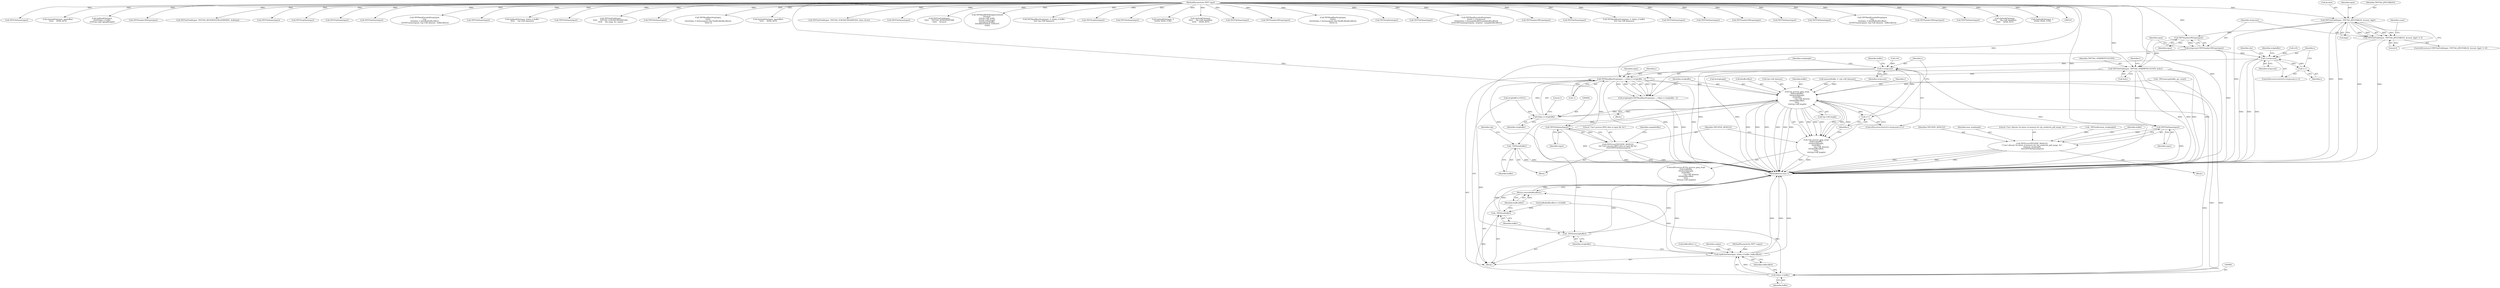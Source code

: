 digraph "0_libtiff_83a4b92815ea04969d494416eaae3d4c6b338e4a#diff-c8b4b355f9b5c06d585b23138e1c185f_4@pointer" {
"1000845" [label="(Call,TIFFGetField(input, TIFFTAG_JPEGTABLES, &count, &jpt))"];
"1000105" [label="(MethodParameterIn,TIFF* input)"];
"1000844" [label="(Call,TIFFGetField(input, TIFFTAG_JPEGTABLES, &count, &jpt) != 0)"];
"1000870" [label="(Call,TIFFNumberOfStrips(input))"];
"1000868" [label="(Call,stripcount=TIFFNumberOfStrips(input))"];
"1000881" [label="(Call,i<stripcount)"];
"1000884" [label="(Call,i++)"];
"1000928" [label="(Call,i<stripcount)"];
"1000936" [label="(Call,TIFFReadRawStrip(input, i, (tdata_t) stripbuffer, -1))"];
"1000934" [label="(Call,striplength=TIFFReadRawStrip(input, i, (tdata_t) stripbuffer, -1))"];
"1000946" [label="(Call,t2p_process_jpeg_strip(\n \t\t\t\t\tstripbuffer, \n \t\t\t\t\t&striplength, \n\t\t\t\t\tbuffer,\n                    t2p->tiff_datasize,\n \t\t\t\t\t&bufferoffset, \n \t\t\t\t\ti, \n \t\t\t\t\tt2p->tiff_length))"];
"1000931" [label="(Call,i++)"];
"1000939" [label="(Call,(tdata_t) stripbuffer)"];
"1000945" [label="(Call,!t2p_process_jpeg_strip(\n \t\t\t\t\tstripbuffer, \n \t\t\t\t\t&striplength, \n\t\t\t\t\tbuffer,\n                    t2p->tiff_datasize,\n \t\t\t\t\t&bufferoffset, \n \t\t\t\t\ti, \n \t\t\t\t\tt2p->tiff_length))"];
"1000968" [label="(Call,_TIFFfree(buffer))"];
"1000991" [label="(Call,(tdata_t) buffer)"];
"1000989" [label="(Call,t2pWriteFile(output, (tdata_t) buffer, bufferoffset))"];
"1000999" [label="(Return,return(bufferoffset);)"];
"1000997" [label="(Call,_TIFFfree(buffer))"];
"1000995" [label="(Call,_TIFFfree(stripbuffer))"];
"1000964" [label="(Call,TIFFFileName(input))"];
"1000961" [label="(Call,TIFFError(TIFF2PDF_MODULE, \n\t\t\t\t\"Can't process JPEG data in input file %s\", \n\t\t\t\t\t\t\tTIFFFileName(input)))"];
"1000872" [label="(Call,TIFFGetField(input, TIFFTAG_STRIPBYTECOUNTS, &sbc))"];
"1000913" [label="(Call,TIFFFileName(input))"];
"1000909" [label="(Call,TIFFError(TIFF2PDF_MODULE, \n\t\"Can't allocate %u bytes of memory for t2p_readwrite_pdf_image, %s\", \n\t\t\t\t\tmax_striplength, \n\t\t\t\t\tTIFFFileName(input)))"];
"1000868" [label="(Call,stripcount=TIFFNumberOfStrips(input))"];
"1000960" [label="(Block,)"];
"1000890" [label="(Identifier,sbc)"];
"1000939" [label="(Call,(tdata_t) stripbuffer)"];
"1000845" [label="(Call,TIFFGetField(input, TIFFTAG_JPEGTABLES, &count, &jpt))"];
"1001159" [label="(Call,TIFFFileName(input))"];
"1000913" [label="(Call,TIFFFileName(input))"];
"1000909" [label="(Call,TIFFError(TIFF2PDF_MODULE, \n\t\"Can't allocate %u bytes of memory for t2p_readwrite_pdf_image, %s\", \n\t\t\t\t\tmax_striplength, \n\t\t\t\t\tTIFFFileName(input)))"];
"1000477" [label="(Call,t2pSeekFile(input, inputoffset,\n\t\t\t\t\t\t     SEEK_SET))"];
"1000464" [label="(Call,t2pReadFile(input,\n\t\t\t\t\t\t(tdata_t) buffer,\n\t\t\t\t\t\tt2p->pdf_ojpegiflength))"];
"1000848" [label="(Call,&count)"];
"1000873" [label="(Identifier,input)"];
"1000884" [label="(Call,i++)"];
"1000946" [label="(Call,t2p_process_jpeg_strip(\n \t\t\t\t\tstripbuffer, \n \t\t\t\t\t&striplength, \n\t\t\t\t\tbuffer,\n                    t2p->tiff_datasize,\n \t\t\t\t\t&bufferoffset, \n \t\t\t\t\ti, \n \t\t\t\t\tt2p->tiff_length))"];
"1000908" [label="(Block,)"];
"1000994" [label="(Identifier,bufferoffset)"];
"1000694" [label="(Call,TIFFNumberOfStrips(input))"];
"1000957" [label="(Call,t2p->tiff_length)"];
"1000956" [label="(Identifier,i)"];
"1000943" [label="(Literal,1)"];
"1000899" [label="(Identifier,stripbuffer)"];
"1000928" [label="(Call,i<stripcount)"];
"1000852" [label="(Literal,0)"];
"1001719" [label="(Call,TIFFGetField(input, TIFFTAG_REFERENCEBLACKWHITE, &xfloatp))"];
"1000945" [label="(Call,!t2p_process_jpeg_strip(\n \t\t\t\t\tstripbuffer, \n \t\t\t\t\t&striplength, \n\t\t\t\t\tbuffer,\n                    t2p->tiff_datasize,\n \t\t\t\t\t&bufferoffset, \n \t\t\t\t\ti, \n \t\t\t\t\tt2p->tiff_length))"];
"1000912" [label="(Identifier,max_striplength)"];
"1000948" [label="(Call,&striplength)"];
"1000986" [label="(Call,bufferoffset++)"];
"1000871" [label="(Identifier,input)"];
"1001093" [label="(Call,TIFFFileName(input))"];
"1000846" [label="(Identifier,input)"];
"1000882" [label="(Identifier,i)"];
"1000954" [label="(Call,&bufferoffset)"];
"1000968" [label="(Call,_TIFFfree(buffer))"];
"1001118" [label="(Call,TIFFStripSize(input))"];
"1000911" [label="(Literal,\"Can't allocate %u bytes of memory for t2p_readwrite_pdf_image, %s\")"];
"1000965" [label="(Identifier,input)"];
"1000902" [label="(Call,_TIFFmalloc(max_striplength))"];
"1000934" [label="(Call,striplength=TIFFReadRawStrip(input, i, (tdata_t) stripbuffer, -1))"];
"1001263" [label="(Call,TIFFFileName(input))"];
"1000634" [label="(Call,TIFFFileName(input))"];
"1000995" [label="(Call,_TIFFfree(stripbuffer))"];
"1000883" [label="(Identifier,stripcount)"];
"1001067" [label="(Call,TIFFReadEncodedStrip(input, \n\t\t\t\ti, \n\t\t\t\t(tdata_t) &buffer[bufferoffset], \n\t\t\t\tTIFFmin(stripsize, t2p->tiff_datasize - bufferoffset)))"];
"1000962" [label="(Identifier,TIFF2PDF_MODULE)"];
"1000996" [label="(Identifier,stripbuffer)"];
"1001566" [label="(Call,TIFFFileName(input))"];
"1000914" [label="(Identifier,input)"];
"1000422" [label="(Call,t2pReadFile(input, (tdata_t) buffer,\n\t\t\t\t\t\t     t2p->tiff_datasize))"];
"1000983" [label="(Call,buffer[bufferoffset++]=0xd9)"];
"1000961" [label="(Call,TIFFError(TIFF2PDF_MODULE, \n\t\t\t\t\"Can't process JPEG data in input file %s\", \n\t\t\t\t\t\t\tTIFFFileName(input)))"];
"1000874" [label="(Identifier,TIFFTAG_STRIPBYTECOUNTS)"];
"1000878" [label="(Call,i=0)"];
"1001000" [label="(Identifier,bufferoffset)"];
"1000998" [label="(Identifier,buffer)"];
"1000231" [label="(Call,TIFFFileName(input))"];
"1000481" [label="(Call,TIFFGetField(input,\n\t\t\t\t\t\t     TIFFTAG_YCBCRSUBSAMPLING,\n\t\t\t\t\t\t     &h_samp, &v_samp))"];
"1001424" [label="(Call,TIFFFileName(input))"];
"1000990" [label="(Identifier,output)"];
"1000964" [label="(Call,TIFFFileName(input))"];
"1000951" [label="(Call,t2p->tiff_datasize)"];
"1000972" [label="(Identifier,t2p)"];
"1000869" [label="(Identifier,stripcount)"];
"1000881" [label="(Call,i<stripcount)"];
"1000731" [label="(Call,TIFFReadRawStrip(input, \n\t\t\t\t\t\ti, \n\t\t\t\t\t\t(tdata_t) &(((unsigned char*)buffer)[bufferoffset]), \n\t\t\t\t\t\t-1))"];
"1000430" [label="(Call,t2pSeekFile(input, inputoffset,\n\t\t\t\t\t\t     SEEK_SET))"];
"1001945" [label="(MethodReturn,tsize_t)"];
"1000947" [label="(Identifier,stripbuffer)"];
"1000105" [label="(MethodParameterIn,TIFF* input)"];
"1001694" [label="(Call,TIFFGetField(input, TIFFTAG_YCBCRSUBSAMPLING, &hor, &ver))"];
"1000932" [label="(Identifier,i)"];
"1000664" [label="(Call,TIFFFileName(input))"];
"1000529" [label="(Call,TIFFGetField(input,\n\t\t\t\t\t\t     TIFFTAG_ROWSPERSTRIP,\n\t\t\t\t\t\t     &rows))"];
"1000967" [label="(Identifier,samplebuffer)"];
"1000859" [label="(Call,_TIFFmemcpy(buffer, jpt, count))"];
"1000856" [label="(Identifier,count)"];
"1000969" [label="(Identifier,buffer)"];
"1000950" [label="(Identifier,buffer)"];
"1000106" [label="(MethodParameterIn,TIFF* output)"];
"1001549" [label="(Call,TIFFReadRGBAImageOriented(\n\t\t\t\tinput, \n\t\t\t\tt2p->tiff_width, \n\t\t\t\tt2p->tiff_length, \n\t\t\t\t(uint32*)buffer, \n\t\t\t\tORIENTATION_TOPLEFT,\n\t\t\t\t0))"];
"1000877" [label="(ControlStructure,for(i=0;i<stripcount;i++))"];
"1000240" [label="(Call,TIFFReadRawStrip(input, 0, (tdata_t) buffer,\n\t\t\t\t\t t2p->tiff_datasize))"];
"1000929" [label="(Identifier,i)"];
"1000847" [label="(Identifier,TIFFTAG_JPEGTABLES)"];
"1000916" [label="(Identifier,buffer)"];
"1001049" [label="(Call,TIFFStripSize(input))"];
"1000991" [label="(Call,(tdata_t) buffer)"];
"1000997" [label="(Call,_TIFFfree(buffer))"];
"1001531" [label="(Call,TIFFFileName(input))"];
"1000942" [label="(Call,-1)"];
"1000944" [label="(ControlStructure,if(!t2p_process_jpeg_strip(\n \t\t\t\t\tstripbuffer, \n \t\t\t\t\t&striplength, \n\t\t\t\t\tbuffer,\n                    t2p->tiff_datasize,\n \t\t\t\t\t&bufferoffset, \n \t\t\t\t\ti, \n \t\t\t\t\tt2p->tiff_length)))"];
"1000872" [label="(Call,TIFFGetField(input, TIFFTAG_STRIPBYTECOUNTS, &sbc))"];
"1000905" [label="(Call,stripbuffer==NULL)"];
"1000979" [label="(Identifier,buffer)"];
"1000885" [label="(Identifier,i)"];
"1000935" [label="(Identifier,striplength)"];
"1000993" [label="(Identifier,buffer)"];
"1000963" [label="(Literal,\"Can't process JPEG data in input file %s\")"];
"1000844" [label="(Call,TIFFGetField(input, TIFFTAG_JPEGTABLES, &count, &jpt) != 0)"];
"1000937" [label="(Identifier,input)"];
"1000452" [label="(Call,t2pSeekFile(input, 0,\n\t\t\t\t\t\t\t\t SEEK_CUR))"];
"1000837" [label="(Call,memset(buffer, 0, t2p->tiff_datasize))"];
"1000456" [label="(Call,t2pSeekFile(input,\n\t\t\t\t\t\t     t2p->tiff_dataoffset,\n\t\t\t\t\t\t     SEEK_SET))"];
"1000828" [label="(Call,TIFFFileName(input))"];
"1000933" [label="(Block,)"];
"1000563" [label="(Call,TIFFNumberOfStrips(input))"];
"1000930" [label="(Identifier,stripcount)"];
"1000850" [label="(Call,&jpt)"];
"1000600" [label="(Call,TIFFReadRawStrip(input, \n\t\t\t\t\t\t\ti, \n\t\t\t\t\t\t\t(tdata_t) &(((unsigned char*)buffer)[bufferoffset]), \n\t\t\t\t\t\t\t-1))"];
"1001329" [label="(Call,TIFFStripSize(input))"];
"1000989" [label="(Call,t2pWriteFile(output, (tdata_t) buffer, bufferoffset))"];
"1000931" [label="(Call,i++)"];
"1000303" [label="(Call,TIFFFileName(input))"];
"1000925" [label="(Call,i=0)"];
"1000843" [label="(ControlStructure,if (TIFFGetField(input, TIFFTAG_JPEGTABLES, &count, &jpt) != 0))"];
"1000938" [label="(Identifier,i)"];
"1001231" [label="(Call,TIFFReadEncodedStrip(input, \n\t\t\t\t\t\t\ti + j*stripcount, \n\t\t\t\t\t\t\t(tdata_t) &(samplebuffer[samplebufferoffset]), \n\t\t\t\t\t\t\tTIFFmin(sepstripsize, stripsize - samplebufferoffset)))"];
"1000999" [label="(Return,return(bufferoffset);)"];
"1001122" [label="(Call,TIFFNumberOfStrips(input))"];
"1000802" [label="(Block,)"];
"1000388" [label="(Call,TIFFFileName(input))"];
"1000910" [label="(Identifier,TIFF2PDF_MODULE)"];
"1000318" [label="(Call,TIFFReadRawStrip(input, 0, (tdata_t) buffer,\n\t\t\t\t\t t2p->tiff_datasize))"];
"1001373" [label="(Call,TIFFFileName(input))"];
"1000936" [label="(Call,TIFFReadRawStrip(input, i, (tdata_t) stripbuffer, -1))"];
"1001032" [label="(Call,TIFFFileName(input))"];
"1001333" [label="(Call,TIFFNumberOfStrips(input))"];
"1001741" [label="(Call,TIFFFileName(input))"];
"1001312" [label="(Call,TIFFFileName(input))"];
"1001347" [label="(Call,TIFFReadEncodedStrip(input, \n\t\t\t\ti, \n\t\t\t\t(tdata_t) &buffer[bufferoffset], \n\t\t\t\tTIFFmin(stripsize, t2p->tiff_datasize - bufferoffset)))"];
"1000924" [label="(ControlStructure,for(i=0;i<stripcount;i++))"];
"1000941" [label="(Identifier,stripbuffer)"];
"1001053" [label="(Call,TIFFNumberOfStrips(input))"];
"1000875" [label="(Call,&sbc)"];
"1001193" [label="(Call,TIFFFileName(input))"];
"1000416" [label="(Call,t2pSeekFile(input,\n\t\t\t\t\t\t     t2p->tiff_dataoffset,\n\t\t\t\t\t\t     SEEK_SET))"];
"1000412" [label="(Call,t2pSeekFile(input, 0,\n\t\t\t\t\t\t\t\t SEEK_CUR))"];
"1000879" [label="(Identifier,i)"];
"1000870" [label="(Call,TIFFNumberOfStrips(input))"];
"1000845" -> "1000844"  [label="AST: "];
"1000845" -> "1000850"  [label="CFG: "];
"1000846" -> "1000845"  [label="AST: "];
"1000847" -> "1000845"  [label="AST: "];
"1000848" -> "1000845"  [label="AST: "];
"1000850" -> "1000845"  [label="AST: "];
"1000852" -> "1000845"  [label="CFG: "];
"1000845" -> "1001945"  [label="DDG: "];
"1000845" -> "1001945"  [label="DDG: "];
"1000845" -> "1001945"  [label="DDG: "];
"1000845" -> "1000844"  [label="DDG: "];
"1000845" -> "1000844"  [label="DDG: "];
"1000845" -> "1000844"  [label="DDG: "];
"1000845" -> "1000844"  [label="DDG: "];
"1000105" -> "1000845"  [label="DDG: "];
"1000845" -> "1000870"  [label="DDG: "];
"1000105" -> "1000103"  [label="AST: "];
"1000105" -> "1001945"  [label="DDG: "];
"1000105" -> "1000231"  [label="DDG: "];
"1000105" -> "1000240"  [label="DDG: "];
"1000105" -> "1000303"  [label="DDG: "];
"1000105" -> "1000318"  [label="DDG: "];
"1000105" -> "1000388"  [label="DDG: "];
"1000105" -> "1000412"  [label="DDG: "];
"1000105" -> "1000416"  [label="DDG: "];
"1000105" -> "1000422"  [label="DDG: "];
"1000105" -> "1000430"  [label="DDG: "];
"1000105" -> "1000452"  [label="DDG: "];
"1000105" -> "1000456"  [label="DDG: "];
"1000105" -> "1000464"  [label="DDG: "];
"1000105" -> "1000477"  [label="DDG: "];
"1000105" -> "1000481"  [label="DDG: "];
"1000105" -> "1000529"  [label="DDG: "];
"1000105" -> "1000563"  [label="DDG: "];
"1000105" -> "1000600"  [label="DDG: "];
"1000105" -> "1000634"  [label="DDG: "];
"1000105" -> "1000664"  [label="DDG: "];
"1000105" -> "1000694"  [label="DDG: "];
"1000105" -> "1000731"  [label="DDG: "];
"1000105" -> "1000828"  [label="DDG: "];
"1000105" -> "1000870"  [label="DDG: "];
"1000105" -> "1000872"  [label="DDG: "];
"1000105" -> "1000913"  [label="DDG: "];
"1000105" -> "1000936"  [label="DDG: "];
"1000105" -> "1000964"  [label="DDG: "];
"1000105" -> "1001032"  [label="DDG: "];
"1000105" -> "1001049"  [label="DDG: "];
"1000105" -> "1001053"  [label="DDG: "];
"1000105" -> "1001067"  [label="DDG: "];
"1000105" -> "1001093"  [label="DDG: "];
"1000105" -> "1001118"  [label="DDG: "];
"1000105" -> "1001122"  [label="DDG: "];
"1000105" -> "1001159"  [label="DDG: "];
"1000105" -> "1001193"  [label="DDG: "];
"1000105" -> "1001231"  [label="DDG: "];
"1000105" -> "1001263"  [label="DDG: "];
"1000105" -> "1001312"  [label="DDG: "];
"1000105" -> "1001329"  [label="DDG: "];
"1000105" -> "1001333"  [label="DDG: "];
"1000105" -> "1001347"  [label="DDG: "];
"1000105" -> "1001373"  [label="DDG: "];
"1000105" -> "1001424"  [label="DDG: "];
"1000105" -> "1001531"  [label="DDG: "];
"1000105" -> "1001549"  [label="DDG: "];
"1000105" -> "1001566"  [label="DDG: "];
"1000105" -> "1001694"  [label="DDG: "];
"1000105" -> "1001719"  [label="DDG: "];
"1000105" -> "1001741"  [label="DDG: "];
"1000844" -> "1000843"  [label="AST: "];
"1000844" -> "1000852"  [label="CFG: "];
"1000852" -> "1000844"  [label="AST: "];
"1000856" -> "1000844"  [label="CFG: "];
"1000869" -> "1000844"  [label="CFG: "];
"1000844" -> "1001945"  [label="DDG: "];
"1000844" -> "1001945"  [label="DDG: "];
"1000870" -> "1000868"  [label="AST: "];
"1000870" -> "1000871"  [label="CFG: "];
"1000871" -> "1000870"  [label="AST: "];
"1000868" -> "1000870"  [label="CFG: "];
"1000870" -> "1000868"  [label="DDG: "];
"1000870" -> "1000872"  [label="DDG: "];
"1000868" -> "1000802"  [label="AST: "];
"1000869" -> "1000868"  [label="AST: "];
"1000873" -> "1000868"  [label="CFG: "];
"1000868" -> "1001945"  [label="DDG: "];
"1000868" -> "1000881"  [label="DDG: "];
"1000881" -> "1000877"  [label="AST: "];
"1000881" -> "1000883"  [label="CFG: "];
"1000882" -> "1000881"  [label="AST: "];
"1000883" -> "1000881"  [label="AST: "];
"1000890" -> "1000881"  [label="CFG: "];
"1000899" -> "1000881"  [label="CFG: "];
"1000881" -> "1001945"  [label="DDG: "];
"1000881" -> "1001945"  [label="DDG: "];
"1000881" -> "1001945"  [label="DDG: "];
"1000884" -> "1000881"  [label="DDG: "];
"1000878" -> "1000881"  [label="DDG: "];
"1000881" -> "1000884"  [label="DDG: "];
"1000881" -> "1000928"  [label="DDG: "];
"1000884" -> "1000877"  [label="AST: "];
"1000884" -> "1000885"  [label="CFG: "];
"1000885" -> "1000884"  [label="AST: "];
"1000882" -> "1000884"  [label="CFG: "];
"1000928" -> "1000924"  [label="AST: "];
"1000928" -> "1000930"  [label="CFG: "];
"1000929" -> "1000928"  [label="AST: "];
"1000930" -> "1000928"  [label="AST: "];
"1000935" -> "1000928"  [label="CFG: "];
"1000979" -> "1000928"  [label="CFG: "];
"1000928" -> "1001945"  [label="DDG: "];
"1000928" -> "1001945"  [label="DDG: "];
"1000928" -> "1001945"  [label="DDG: "];
"1000925" -> "1000928"  [label="DDG: "];
"1000931" -> "1000928"  [label="DDG: "];
"1000928" -> "1000936"  [label="DDG: "];
"1000936" -> "1000934"  [label="AST: "];
"1000936" -> "1000942"  [label="CFG: "];
"1000937" -> "1000936"  [label="AST: "];
"1000938" -> "1000936"  [label="AST: "];
"1000939" -> "1000936"  [label="AST: "];
"1000942" -> "1000936"  [label="AST: "];
"1000934" -> "1000936"  [label="CFG: "];
"1000936" -> "1001945"  [label="DDG: "];
"1000936" -> "1001945"  [label="DDG: "];
"1000936" -> "1001945"  [label="DDG: "];
"1000936" -> "1000934"  [label="DDG: "];
"1000936" -> "1000934"  [label="DDG: "];
"1000936" -> "1000934"  [label="DDG: "];
"1000936" -> "1000934"  [label="DDG: "];
"1000872" -> "1000936"  [label="DDG: "];
"1000939" -> "1000936"  [label="DDG: "];
"1000942" -> "1000936"  [label="DDG: "];
"1000936" -> "1000946"  [label="DDG: "];
"1000936" -> "1000964"  [label="DDG: "];
"1000934" -> "1000933"  [label="AST: "];
"1000935" -> "1000934"  [label="AST: "];
"1000947" -> "1000934"  [label="CFG: "];
"1000934" -> "1001945"  [label="DDG: "];
"1000934" -> "1001945"  [label="DDG: "];
"1000946" -> "1000945"  [label="AST: "];
"1000946" -> "1000957"  [label="CFG: "];
"1000947" -> "1000946"  [label="AST: "];
"1000948" -> "1000946"  [label="AST: "];
"1000950" -> "1000946"  [label="AST: "];
"1000951" -> "1000946"  [label="AST: "];
"1000954" -> "1000946"  [label="AST: "];
"1000956" -> "1000946"  [label="AST: "];
"1000957" -> "1000946"  [label="AST: "];
"1000945" -> "1000946"  [label="CFG: "];
"1000946" -> "1001945"  [label="DDG: "];
"1000946" -> "1001945"  [label="DDG: "];
"1000946" -> "1001945"  [label="DDG: "];
"1000946" -> "1001945"  [label="DDG: "];
"1000946" -> "1001945"  [label="DDG: "];
"1000946" -> "1001945"  [label="DDG: "];
"1000946" -> "1000931"  [label="DDG: "];
"1000946" -> "1000939"  [label="DDG: "];
"1000946" -> "1000945"  [label="DDG: "];
"1000946" -> "1000945"  [label="DDG: "];
"1000946" -> "1000945"  [label="DDG: "];
"1000946" -> "1000945"  [label="DDG: "];
"1000946" -> "1000945"  [label="DDG: "];
"1000946" -> "1000945"  [label="DDG: "];
"1000946" -> "1000945"  [label="DDG: "];
"1000939" -> "1000946"  [label="DDG: "];
"1000837" -> "1000946"  [label="DDG: "];
"1000837" -> "1000946"  [label="DDG: "];
"1000859" -> "1000946"  [label="DDG: "];
"1000946" -> "1000968"  [label="DDG: "];
"1000946" -> "1000991"  [label="DDG: "];
"1000946" -> "1000995"  [label="DDG: "];
"1000931" -> "1000924"  [label="AST: "];
"1000931" -> "1000932"  [label="CFG: "];
"1000932" -> "1000931"  [label="AST: "];
"1000929" -> "1000931"  [label="CFG: "];
"1000939" -> "1000941"  [label="CFG: "];
"1000940" -> "1000939"  [label="AST: "];
"1000941" -> "1000939"  [label="AST: "];
"1000943" -> "1000939"  [label="CFG: "];
"1000905" -> "1000939"  [label="DDG: "];
"1000945" -> "1000944"  [label="AST: "];
"1000962" -> "1000945"  [label="CFG: "];
"1000932" -> "1000945"  [label="CFG: "];
"1000945" -> "1001945"  [label="DDG: "];
"1000945" -> "1001945"  [label="DDG: "];
"1000968" -> "1000960"  [label="AST: "];
"1000968" -> "1000969"  [label="CFG: "];
"1000969" -> "1000968"  [label="AST: "];
"1000972" -> "1000968"  [label="CFG: "];
"1000968" -> "1001945"  [label="DDG: "];
"1000968" -> "1001945"  [label="DDG: "];
"1000991" -> "1000989"  [label="AST: "];
"1000991" -> "1000993"  [label="CFG: "];
"1000992" -> "1000991"  [label="AST: "];
"1000993" -> "1000991"  [label="AST: "];
"1000994" -> "1000991"  [label="CFG: "];
"1000991" -> "1000989"  [label="DDG: "];
"1000859" -> "1000991"  [label="DDG: "];
"1000983" -> "1000991"  [label="DDG: "];
"1000837" -> "1000991"  [label="DDG: "];
"1000991" -> "1000997"  [label="DDG: "];
"1000989" -> "1000802"  [label="AST: "];
"1000989" -> "1000994"  [label="CFG: "];
"1000990" -> "1000989"  [label="AST: "];
"1000994" -> "1000989"  [label="AST: "];
"1000996" -> "1000989"  [label="CFG: "];
"1000989" -> "1001945"  [label="DDG: "];
"1000989" -> "1001945"  [label="DDG: "];
"1000989" -> "1001945"  [label="DDG: "];
"1000989" -> "1001945"  [label="DDG: "];
"1000106" -> "1000989"  [label="DDG: "];
"1000986" -> "1000989"  [label="DDG: "];
"1000989" -> "1000999"  [label="DDG: "];
"1000999" -> "1000802"  [label="AST: "];
"1000999" -> "1001000"  [label="CFG: "];
"1001000" -> "1000999"  [label="AST: "];
"1001945" -> "1000999"  [label="CFG: "];
"1000999" -> "1001945"  [label="DDG: "];
"1001000" -> "1000999"  [label="DDG: "];
"1000997" -> "1000802"  [label="AST: "];
"1000997" -> "1000998"  [label="CFG: "];
"1000998" -> "1000997"  [label="AST: "];
"1001000" -> "1000997"  [label="CFG: "];
"1000997" -> "1001945"  [label="DDG: "];
"1000997" -> "1001945"  [label="DDG: "];
"1000983" -> "1000997"  [label="DDG: "];
"1000995" -> "1000802"  [label="AST: "];
"1000995" -> "1000996"  [label="CFG: "];
"1000996" -> "1000995"  [label="AST: "];
"1000998" -> "1000995"  [label="CFG: "];
"1000995" -> "1001945"  [label="DDG: "];
"1000995" -> "1001945"  [label="DDG: "];
"1000905" -> "1000995"  [label="DDG: "];
"1000964" -> "1000961"  [label="AST: "];
"1000964" -> "1000965"  [label="CFG: "];
"1000965" -> "1000964"  [label="AST: "];
"1000961" -> "1000964"  [label="CFG: "];
"1000964" -> "1001945"  [label="DDG: "];
"1000964" -> "1000961"  [label="DDG: "];
"1000961" -> "1000960"  [label="AST: "];
"1000962" -> "1000961"  [label="AST: "];
"1000963" -> "1000961"  [label="AST: "];
"1000967" -> "1000961"  [label="CFG: "];
"1000961" -> "1001945"  [label="DDG: "];
"1000961" -> "1001945"  [label="DDG: "];
"1000961" -> "1001945"  [label="DDG: "];
"1000872" -> "1000802"  [label="AST: "];
"1000872" -> "1000875"  [label="CFG: "];
"1000873" -> "1000872"  [label="AST: "];
"1000874" -> "1000872"  [label="AST: "];
"1000875" -> "1000872"  [label="AST: "];
"1000879" -> "1000872"  [label="CFG: "];
"1000872" -> "1001945"  [label="DDG: "];
"1000872" -> "1001945"  [label="DDG: "];
"1000872" -> "1001945"  [label="DDG: "];
"1000872" -> "1001945"  [label="DDG: "];
"1000872" -> "1000913"  [label="DDG: "];
"1000913" -> "1000909"  [label="AST: "];
"1000913" -> "1000914"  [label="CFG: "];
"1000914" -> "1000913"  [label="AST: "];
"1000909" -> "1000913"  [label="CFG: "];
"1000913" -> "1001945"  [label="DDG: "];
"1000913" -> "1000909"  [label="DDG: "];
"1000909" -> "1000908"  [label="AST: "];
"1000910" -> "1000909"  [label="AST: "];
"1000911" -> "1000909"  [label="AST: "];
"1000912" -> "1000909"  [label="AST: "];
"1000916" -> "1000909"  [label="CFG: "];
"1000909" -> "1001945"  [label="DDG: "];
"1000909" -> "1001945"  [label="DDG: "];
"1000909" -> "1001945"  [label="DDG: "];
"1000909" -> "1001945"  [label="DDG: "];
"1000902" -> "1000909"  [label="DDG: "];
}
